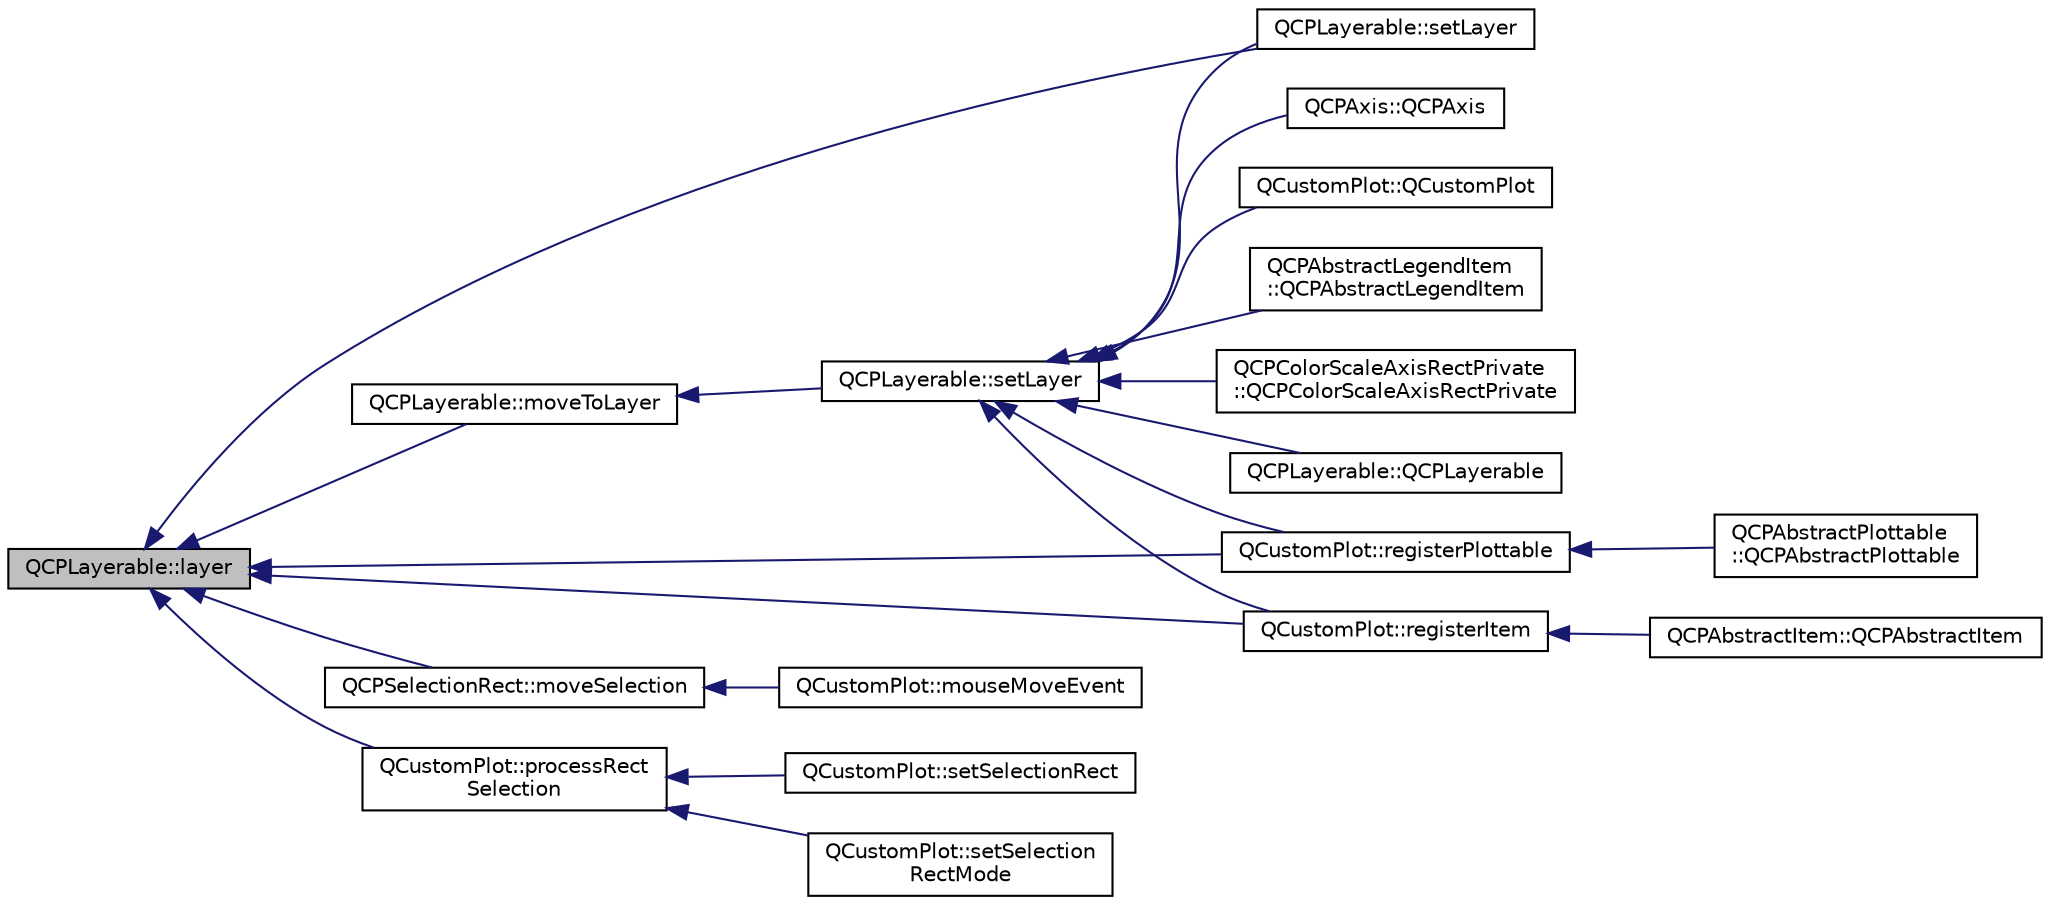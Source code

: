 digraph "QCPLayerable::layer"
{
  edge [fontname="Helvetica",fontsize="10",labelfontname="Helvetica",labelfontsize="10"];
  node [fontname="Helvetica",fontsize="10",shape=record];
  rankdir="LR";
  Node164 [label="QCPLayerable::layer",height=0.2,width=0.4,color="black", fillcolor="grey75", style="filled", fontcolor="black"];
  Node164 -> Node165 [dir="back",color="midnightblue",fontsize="10",style="solid",fontname="Helvetica"];
  Node165 [label="QCPLayerable::setLayer",height=0.2,width=0.4,color="black", fillcolor="white", style="filled",URL="$class_q_c_p_layerable.html#ab25a0e7b897993b44447caee0f142083"];
  Node164 -> Node166 [dir="back",color="midnightblue",fontsize="10",style="solid",fontname="Helvetica"];
  Node166 [label="QCPLayerable::moveToLayer",height=0.2,width=0.4,color="black", fillcolor="white", style="filled",URL="$class_q_c_p_layerable.html#af94484cfb7cbbddb7de522e9be71d9a4"];
  Node166 -> Node167 [dir="back",color="midnightblue",fontsize="10",style="solid",fontname="Helvetica"];
  Node167 [label="QCPLayerable::setLayer",height=0.2,width=0.4,color="black", fillcolor="white", style="filled",URL="$class_q_c_p_layerable.html#ab0d0da6d2de45a118886d2c8e16d5a54"];
  Node167 -> Node168 [dir="back",color="midnightblue",fontsize="10",style="solid",fontname="Helvetica"];
  Node168 [label="QCPLayerable::QCPLayerable",height=0.2,width=0.4,color="black", fillcolor="white", style="filled",URL="$class_q_c_p_layerable.html#a74c0fa237f29bf0e49565013fc5d1ec0"];
  Node167 -> Node165 [dir="back",color="midnightblue",fontsize="10",style="solid",fontname="Helvetica"];
  Node167 -> Node169 [dir="back",color="midnightblue",fontsize="10",style="solid",fontname="Helvetica"];
  Node169 [label="QCPAxis::QCPAxis",height=0.2,width=0.4,color="black", fillcolor="white", style="filled",URL="$class_q_c_p_axis.html#ac62c042968bae0e6d474fcfc57c9b71f"];
  Node167 -> Node170 [dir="back",color="midnightblue",fontsize="10",style="solid",fontname="Helvetica"];
  Node170 [label="QCustomPlot::QCustomPlot",height=0.2,width=0.4,color="black", fillcolor="white", style="filled",URL="$class_q_custom_plot.html#a45b99626558651a6428b83972b0b34b8"];
  Node167 -> Node171 [dir="back",color="midnightblue",fontsize="10",style="solid",fontname="Helvetica"];
  Node171 [label="QCustomPlot::registerPlottable",height=0.2,width=0.4,color="black", fillcolor="white", style="filled",URL="$class_q_custom_plot.html#aeba7733bb9fadfb5a375b3f40de9e58a"];
  Node171 -> Node172 [dir="back",color="midnightblue",fontsize="10",style="solid",fontname="Helvetica"];
  Node172 [label="QCPAbstractPlottable\l::QCPAbstractPlottable",height=0.2,width=0.4,color="black", fillcolor="white", style="filled",URL="$class_q_c_p_abstract_plottable.html#af78a036e40db6f53a31abadc5323715a"];
  Node167 -> Node173 [dir="back",color="midnightblue",fontsize="10",style="solid",fontname="Helvetica"];
  Node173 [label="QCustomPlot::registerItem",height=0.2,width=0.4,color="black", fillcolor="white", style="filled",URL="$class_q_custom_plot.html#afbd4010b2e3f364c8d512691b2a1640a"];
  Node173 -> Node174 [dir="back",color="midnightblue",fontsize="10",style="solid",fontname="Helvetica"];
  Node174 [label="QCPAbstractItem::QCPAbstractItem",height=0.2,width=0.4,color="black", fillcolor="white", style="filled",URL="$class_q_c_p_abstract_item.html#a9922507d8b4503a1fe1ed0b1030e23b6"];
  Node167 -> Node175 [dir="back",color="midnightblue",fontsize="10",style="solid",fontname="Helvetica"];
  Node175 [label="QCPAbstractLegendItem\l::QCPAbstractLegendItem",height=0.2,width=0.4,color="black", fillcolor="white", style="filled",URL="$class_q_c_p_abstract_legend_item.html#afaff87610e8da0fa238ecf552872d774"];
  Node167 -> Node176 [dir="back",color="midnightblue",fontsize="10",style="solid",fontname="Helvetica"];
  Node176 [label="QCPColorScaleAxisRectPrivate\l::QCPColorScaleAxisRectPrivate",height=0.2,width=0.4,color="black", fillcolor="white", style="filled",URL="$class_q_c_p_color_scale_axis_rect_private.html#ad3b242f75dd2b33581364a4e668a80db"];
  Node164 -> Node177 [dir="back",color="midnightblue",fontsize="10",style="solid",fontname="Helvetica"];
  Node177 [label="QCPSelectionRect::moveSelection",height=0.2,width=0.4,color="black", fillcolor="white", style="filled",URL="$class_q_c_p_selection_rect.html#a95c3f1700be2a6d7bba0fe56ece5fbb1"];
  Node177 -> Node178 [dir="back",color="midnightblue",fontsize="10",style="solid",fontname="Helvetica"];
  Node178 [label="QCustomPlot::mouseMoveEvent",height=0.2,width=0.4,color="black", fillcolor="white", style="filled",URL="$class_q_custom_plot.html#ae7abdc93b26d2ad4632c1ab75ae5b46f"];
  Node164 -> Node179 [dir="back",color="midnightblue",fontsize="10",style="solid",fontname="Helvetica"];
  Node179 [label="QCustomPlot::processRect\lSelection",height=0.2,width=0.4,color="black", fillcolor="white", style="filled",URL="$class_q_custom_plot.html#ac10849411e1d0e858ea7f29c8ade364c"];
  Node179 -> Node180 [dir="back",color="midnightblue",fontsize="10",style="solid",fontname="Helvetica"];
  Node180 [label="QCustomPlot::setSelection\lRectMode",height=0.2,width=0.4,color="black", fillcolor="white", style="filled",URL="$class_q_custom_plot.html#a810ef958ebe84db661c7288b526c0deb"];
  Node179 -> Node181 [dir="back",color="midnightblue",fontsize="10",style="solid",fontname="Helvetica"];
  Node181 [label="QCustomPlot::setSelectionRect",height=0.2,width=0.4,color="black", fillcolor="white", style="filled",URL="$class_q_custom_plot.html#a0c09f96df15faa4799ad7051bb16cf33"];
  Node164 -> Node171 [dir="back",color="midnightblue",fontsize="10",style="solid",fontname="Helvetica"];
  Node164 -> Node173 [dir="back",color="midnightblue",fontsize="10",style="solid",fontname="Helvetica"];
}
